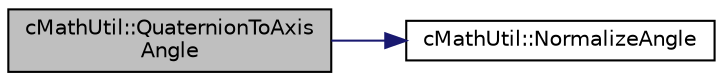 digraph "cMathUtil::QuaternionToAxisAngle"
{
 // LATEX_PDF_SIZE
  edge [fontname="Helvetica",fontsize="10",labelfontname="Helvetica",labelfontsize="10"];
  node [fontname="Helvetica",fontsize="10",shape=record];
  rankdir="LR";
  Node1 [label="cMathUtil::QuaternionToAxis\lAngle",height=0.2,width=0.4,color="black", fillcolor="grey75", style="filled", fontcolor="black",tooltip=" "];
  Node1 -> Node2 [color="midnightblue",fontsize="10",style="solid",fontname="Helvetica"];
  Node2 [label="cMathUtil::NormalizeAngle",height=0.2,width=0.4,color="black", fillcolor="white", style="filled",URL="$classc_math_util.html#af61707746c4d8cd651ef5cdbaecf6bfd",tooltip=" "];
}
